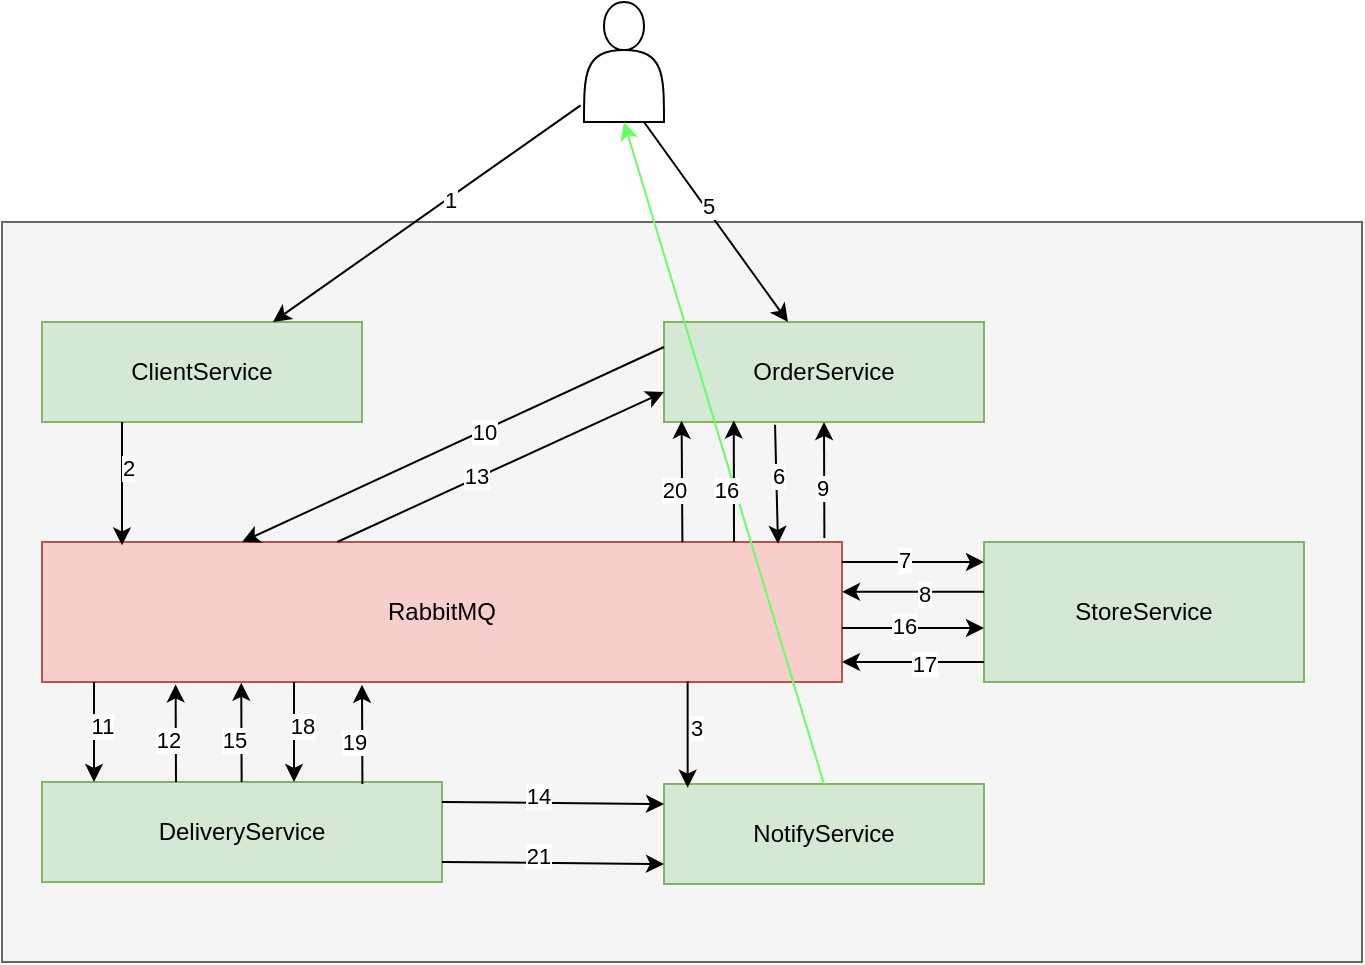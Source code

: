 <mxfile version="24.1.0" type="device">
  <diagram name="Страница — 1" id="gEmL8MGBM9VjumLxJKDo">
    <mxGraphModel dx="1369" dy="1319" grid="1" gridSize="10" guides="1" tooltips="1" connect="1" arrows="1" fold="1" page="1" pageScale="1" pageWidth="827" pageHeight="1169" math="0" shadow="0">
      <root>
        <mxCell id="0" />
        <mxCell id="1" parent="0" />
        <mxCell id="Yu23dujm9KJZ6Qv4jJrQ-13" value="" style="rounded=0;whiteSpace=wrap;html=1;fillColor=#f5f5f5;strokeColor=#666666;fontColor=#333333;" vertex="1" parent="1">
          <mxGeometry x="74" y="480" width="680" height="370" as="geometry" />
        </mxCell>
        <mxCell id="Yu23dujm9KJZ6Qv4jJrQ-1" value="OrderService" style="rounded=0;whiteSpace=wrap;html=1;fillColor=#d5e8d4;strokeColor=#82b366;" vertex="1" parent="1">
          <mxGeometry x="405" y="530" width="160" height="50" as="geometry" />
        </mxCell>
        <mxCell id="Yu23dujm9KJZ6Qv4jJrQ-2" value="" style="shape=actor;whiteSpace=wrap;html=1;" vertex="1" parent="1">
          <mxGeometry x="365" y="370" width="40" height="60" as="geometry" />
        </mxCell>
        <mxCell id="Yu23dujm9KJZ6Qv4jJrQ-5" value="ClientService" style="rounded=0;whiteSpace=wrap;html=1;fillColor=#d5e8d4;strokeColor=#82b366;" vertex="1" parent="1">
          <mxGeometry x="94" y="530" width="160" height="50" as="geometry" />
        </mxCell>
        <mxCell id="Yu23dujm9KJZ6Qv4jJrQ-6" value="StoreService" style="rounded=0;whiteSpace=wrap;html=1;fillColor=#d5e8d4;strokeColor=#82b366;" vertex="1" parent="1">
          <mxGeometry x="565" y="640" width="160" height="70" as="geometry" />
        </mxCell>
        <mxCell id="Yu23dujm9KJZ6Qv4jJrQ-7" value="Delivery&lt;span style=&quot;background-color: initial;&quot;&gt;Service&lt;/span&gt;" style="rounded=0;whiteSpace=wrap;html=1;fillColor=#d5e8d4;strokeColor=#82b366;" vertex="1" parent="1">
          <mxGeometry x="94" y="760" width="200" height="50" as="geometry" />
        </mxCell>
        <mxCell id="Yu23dujm9KJZ6Qv4jJrQ-8" value="&lt;span style=&quot;background-color: initial;&quot;&gt;NotifyService&lt;/span&gt;" style="rounded=0;whiteSpace=wrap;html=1;fillColor=#d5e8d4;strokeColor=#82b366;" vertex="1" parent="1">
          <mxGeometry x="405" y="761" width="160" height="50" as="geometry" />
        </mxCell>
        <mxCell id="Yu23dujm9KJZ6Qv4jJrQ-12" value="RabbitMQ" style="rounded=0;whiteSpace=wrap;html=1;fillColor=#f8cecc;strokeColor=#b85450;" vertex="1" parent="1">
          <mxGeometry x="94" y="640" width="400" height="70" as="geometry" />
        </mxCell>
        <mxCell id="Yu23dujm9KJZ6Qv4jJrQ-14" value="" style="endArrow=classic;html=1;rounded=0;exitX=-0.043;exitY=0.861;exitDx=0;exitDy=0;exitPerimeter=0;" edge="1" parent="1" source="Yu23dujm9KJZ6Qv4jJrQ-2" target="Yu23dujm9KJZ6Qv4jJrQ-5">
          <mxGeometry width="50" height="50" relative="1" as="geometry">
            <mxPoint x="304" y="840" as="sourcePoint" />
            <mxPoint x="354" y="790" as="targetPoint" />
          </mxGeometry>
        </mxCell>
        <mxCell id="Yu23dujm9KJZ6Qv4jJrQ-15" value="1" style="edgeLabel;html=1;align=center;verticalAlign=middle;resizable=0;points=[];fontSize=11;" vertex="1" connectable="0" parent="Yu23dujm9KJZ6Qv4jJrQ-14">
          <mxGeometry x="-0.145" y="1" relative="1" as="geometry">
            <mxPoint as="offset" />
          </mxGeometry>
        </mxCell>
        <mxCell id="Yu23dujm9KJZ6Qv4jJrQ-16" value="" style="endArrow=classic;html=1;rounded=0;exitX=0.25;exitY=1;exitDx=0;exitDy=0;entryX=0.1;entryY=0.024;entryDx=0;entryDy=0;entryPerimeter=0;" edge="1" parent="1" source="Yu23dujm9KJZ6Qv4jJrQ-5" target="Yu23dujm9KJZ6Qv4jJrQ-12">
          <mxGeometry width="50" height="50" relative="1" as="geometry">
            <mxPoint x="424" y="410" as="sourcePoint" />
            <mxPoint x="299" y="540" as="targetPoint" />
          </mxGeometry>
        </mxCell>
        <mxCell id="Yu23dujm9KJZ6Qv4jJrQ-19" value="2" style="edgeLabel;html=1;align=center;verticalAlign=middle;resizable=0;points=[];" vertex="1" connectable="0" parent="Yu23dujm9KJZ6Qv4jJrQ-16">
          <mxGeometry x="-0.265" y="3" relative="1" as="geometry">
            <mxPoint as="offset" />
          </mxGeometry>
        </mxCell>
        <mxCell id="Yu23dujm9KJZ6Qv4jJrQ-20" value="" style="endArrow=classic;html=1;rounded=0;entryX=0.074;entryY=0.037;entryDx=0;entryDy=0;entryPerimeter=0;exitX=0.807;exitY=0.994;exitDx=0;exitDy=0;exitPerimeter=0;" edge="1" parent="1" source="Yu23dujm9KJZ6Qv4jJrQ-12" target="Yu23dujm9KJZ6Qv4jJrQ-8">
          <mxGeometry width="50" height="50" relative="1" as="geometry">
            <mxPoint x="374" y="690" as="sourcePoint" />
            <mxPoint x="236" y="650" as="targetPoint" />
          </mxGeometry>
        </mxCell>
        <mxCell id="Yu23dujm9KJZ6Qv4jJrQ-22" value="3" style="edgeLabel;html=1;align=center;verticalAlign=middle;resizable=0;points=[];" vertex="1" connectable="0" parent="Yu23dujm9KJZ6Qv4jJrQ-20">
          <mxGeometry x="-0.131" y="4" relative="1" as="geometry">
            <mxPoint as="offset" />
          </mxGeometry>
        </mxCell>
        <mxCell id="Yu23dujm9KJZ6Qv4jJrQ-24" value="" style="endArrow=classic;html=1;rounded=0;exitX=0.5;exitY=0;exitDx=0;exitDy=0;entryX=0.5;entryY=1;entryDx=0;entryDy=0;strokeColor=#66FF66;" edge="1" parent="1" source="Yu23dujm9KJZ6Qv4jJrQ-8" target="Yu23dujm9KJZ6Qv4jJrQ-2">
          <mxGeometry width="50" height="50" relative="1" as="geometry">
            <mxPoint x="384" y="700" as="sourcePoint" />
            <mxPoint x="434" y="400" as="targetPoint" />
          </mxGeometry>
        </mxCell>
        <mxCell id="Yu23dujm9KJZ6Qv4jJrQ-26" value="" style="endArrow=classic;html=1;rounded=0;exitX=0.75;exitY=1;exitDx=0;exitDy=0;" edge="1" parent="1" source="Yu23dujm9KJZ6Qv4jJrQ-2" target="Yu23dujm9KJZ6Qv4jJrQ-1">
          <mxGeometry width="50" height="50" relative="1" as="geometry">
            <mxPoint x="402" y="402" as="sourcePoint" />
            <mxPoint x="294" y="540" as="targetPoint" />
          </mxGeometry>
        </mxCell>
        <mxCell id="Yu23dujm9KJZ6Qv4jJrQ-27" value="5" style="edgeLabel;html=1;align=center;verticalAlign=middle;resizable=0;points=[];fontSize=11;" vertex="1" connectable="0" parent="Yu23dujm9KJZ6Qv4jJrQ-26">
          <mxGeometry x="-0.145" y="1" relative="1" as="geometry">
            <mxPoint as="offset" />
          </mxGeometry>
        </mxCell>
        <mxCell id="Yu23dujm9KJZ6Qv4jJrQ-28" value="" style="endArrow=classic;html=1;rounded=0;exitX=0.347;exitY=1.027;exitDx=0;exitDy=0;entryX=0.92;entryY=0.013;entryDx=0;entryDy=0;entryPerimeter=0;exitPerimeter=0;" edge="1" parent="1" source="Yu23dujm9KJZ6Qv4jJrQ-1" target="Yu23dujm9KJZ6Qv4jJrQ-12">
          <mxGeometry width="50" height="50" relative="1" as="geometry">
            <mxPoint x="434" y="410" as="sourcePoint" />
            <mxPoint x="485" y="540" as="targetPoint" />
          </mxGeometry>
        </mxCell>
        <mxCell id="Yu23dujm9KJZ6Qv4jJrQ-29" value="6" style="edgeLabel;html=1;align=center;verticalAlign=middle;resizable=0;points=[];fontSize=11;" vertex="1" connectable="0" parent="Yu23dujm9KJZ6Qv4jJrQ-28">
          <mxGeometry x="-0.145" y="1" relative="1" as="geometry">
            <mxPoint as="offset" />
          </mxGeometry>
        </mxCell>
        <mxCell id="Yu23dujm9KJZ6Qv4jJrQ-30" value="" style="endArrow=classic;html=1;rounded=0;exitX=1;exitY=0.25;exitDx=0;exitDy=0;entryX=0;entryY=0.25;entryDx=0;entryDy=0;" edge="1" parent="1">
          <mxGeometry width="50" height="50" relative="1" as="geometry">
            <mxPoint x="494" y="650" as="sourcePoint" />
            <mxPoint x="565" y="650" as="targetPoint" />
          </mxGeometry>
        </mxCell>
        <mxCell id="Yu23dujm9KJZ6Qv4jJrQ-31" value="7" style="edgeLabel;html=1;align=center;verticalAlign=middle;resizable=0;points=[];fontSize=11;" vertex="1" connectable="0" parent="Yu23dujm9KJZ6Qv4jJrQ-30">
          <mxGeometry x="-0.145" y="1" relative="1" as="geometry">
            <mxPoint as="offset" />
          </mxGeometry>
        </mxCell>
        <mxCell id="Yu23dujm9KJZ6Qv4jJrQ-32" value="" style="endArrow=classic;html=1;rounded=0;exitX=0;exitY=0.75;exitDx=0;exitDy=0;entryX=1;entryY=0.75;entryDx=0;entryDy=0;" edge="1" parent="1">
          <mxGeometry width="50" height="50" relative="1" as="geometry">
            <mxPoint x="565" y="664.89" as="sourcePoint" />
            <mxPoint x="494" y="664.89" as="targetPoint" />
          </mxGeometry>
        </mxCell>
        <mxCell id="Yu23dujm9KJZ6Qv4jJrQ-33" value="8" style="edgeLabel;html=1;align=center;verticalAlign=middle;resizable=0;points=[];fontSize=11;" vertex="1" connectable="0" parent="Yu23dujm9KJZ6Qv4jJrQ-32">
          <mxGeometry x="-0.145" y="1" relative="1" as="geometry">
            <mxPoint as="offset" />
          </mxGeometry>
        </mxCell>
        <mxCell id="Yu23dujm9KJZ6Qv4jJrQ-34" value="" style="endArrow=classic;html=1;rounded=0;entryX=0.5;entryY=1;entryDx=0;entryDy=0;exitX=0.978;exitY=-0.028;exitDx=0;exitDy=0;exitPerimeter=0;" edge="1" parent="1" source="Yu23dujm9KJZ6Qv4jJrQ-12" target="Yu23dujm9KJZ6Qv4jJrQ-1">
          <mxGeometry width="50" height="50" relative="1" as="geometry">
            <mxPoint x="425" y="588" as="sourcePoint" />
            <mxPoint x="377" y="651" as="targetPoint" />
          </mxGeometry>
        </mxCell>
        <mxCell id="Yu23dujm9KJZ6Qv4jJrQ-35" value="9" style="edgeLabel;html=1;align=center;verticalAlign=middle;resizable=0;points=[];fontSize=11;" vertex="1" connectable="0" parent="Yu23dujm9KJZ6Qv4jJrQ-34">
          <mxGeometry x="-0.145" y="1" relative="1" as="geometry">
            <mxPoint as="offset" />
          </mxGeometry>
        </mxCell>
        <mxCell id="Yu23dujm9KJZ6Qv4jJrQ-36" value="" style="endArrow=classic;html=1;rounded=0;exitX=0;exitY=0.25;exitDx=0;exitDy=0;entryX=0.25;entryY=0;entryDx=0;entryDy=0;" edge="1" parent="1" source="Yu23dujm9KJZ6Qv4jJrQ-1" target="Yu23dujm9KJZ6Qv4jJrQ-12">
          <mxGeometry width="50" height="50" relative="1" as="geometry">
            <mxPoint x="425" y="588" as="sourcePoint" />
            <mxPoint x="377" y="651" as="targetPoint" />
          </mxGeometry>
        </mxCell>
        <mxCell id="Yu23dujm9KJZ6Qv4jJrQ-37" value="10" style="edgeLabel;html=1;align=center;verticalAlign=middle;resizable=0;points=[];fontSize=11;" vertex="1" connectable="0" parent="Yu23dujm9KJZ6Qv4jJrQ-36">
          <mxGeometry x="-0.145" y="1" relative="1" as="geometry">
            <mxPoint as="offset" />
          </mxGeometry>
        </mxCell>
        <mxCell id="Yu23dujm9KJZ6Qv4jJrQ-38" value="" style="endArrow=classic;html=1;rounded=0;entryX=0.5;entryY=0;entryDx=0;entryDy=0;exitX=0.25;exitY=1;exitDx=0;exitDy=0;" edge="1" parent="1">
          <mxGeometry width="50" height="50" relative="1" as="geometry">
            <mxPoint x="120" y="710" as="sourcePoint" />
            <mxPoint x="120" y="760" as="targetPoint" />
          </mxGeometry>
        </mxCell>
        <mxCell id="Yu23dujm9KJZ6Qv4jJrQ-39" value="11" style="edgeLabel;html=1;align=center;verticalAlign=middle;resizable=0;points=[];" vertex="1" connectable="0" parent="Yu23dujm9KJZ6Qv4jJrQ-38">
          <mxGeometry x="-0.131" y="4" relative="1" as="geometry">
            <mxPoint as="offset" />
          </mxGeometry>
        </mxCell>
        <mxCell id="Yu23dujm9KJZ6Qv4jJrQ-40" value="" style="endArrow=classic;html=1;rounded=0;entryX=0.352;entryY=1.017;entryDx=0;entryDy=0;entryPerimeter=0;exitX=0.705;exitY=0;exitDx=0;exitDy=0;exitPerimeter=0;" edge="1" parent="1">
          <mxGeometry width="50" height="50" relative="1" as="geometry">
            <mxPoint x="161" y="760" as="sourcePoint" />
            <mxPoint x="160.8" y="711.19" as="targetPoint" />
          </mxGeometry>
        </mxCell>
        <mxCell id="Yu23dujm9KJZ6Qv4jJrQ-41" value="12" style="edgeLabel;html=1;align=center;verticalAlign=middle;resizable=0;points=[];" vertex="1" connectable="0" parent="Yu23dujm9KJZ6Qv4jJrQ-40">
          <mxGeometry x="-0.131" y="4" relative="1" as="geometry">
            <mxPoint as="offset" />
          </mxGeometry>
        </mxCell>
        <mxCell id="Yu23dujm9KJZ6Qv4jJrQ-42" value="" style="endArrow=classic;html=1;rounded=0;entryX=0;entryY=0.7;entryDx=0;entryDy=0;entryPerimeter=0;exitX=0.369;exitY=0;exitDx=0;exitDy=0;exitPerimeter=0;" edge="1" parent="1" source="Yu23dujm9KJZ6Qv4jJrQ-12" target="Yu23dujm9KJZ6Qv4jJrQ-1">
          <mxGeometry width="50" height="50" relative="1" as="geometry">
            <mxPoint x="415" y="553" as="sourcePoint" />
            <mxPoint x="289" y="650" as="targetPoint" />
          </mxGeometry>
        </mxCell>
        <mxCell id="Yu23dujm9KJZ6Qv4jJrQ-43" value="13" style="edgeLabel;html=1;align=center;verticalAlign=middle;resizable=0;points=[];fontSize=11;" vertex="1" connectable="0" parent="Yu23dujm9KJZ6Qv4jJrQ-42">
          <mxGeometry x="-0.145" y="1" relative="1" as="geometry">
            <mxPoint as="offset" />
          </mxGeometry>
        </mxCell>
        <mxCell id="Yu23dujm9KJZ6Qv4jJrQ-44" value="" style="endArrow=classic;html=1;rounded=0;entryX=0;entryY=0.5;entryDx=0;entryDy=0;exitX=1;exitY=0.5;exitDx=0;exitDy=0;" edge="1" parent="1">
          <mxGeometry width="50" height="50" relative="1" as="geometry">
            <mxPoint x="294" y="770" as="sourcePoint" />
            <mxPoint x="405" y="771.0" as="targetPoint" />
          </mxGeometry>
        </mxCell>
        <mxCell id="Yu23dujm9KJZ6Qv4jJrQ-45" value="14" style="edgeLabel;html=1;align=center;verticalAlign=middle;resizable=0;points=[];" vertex="1" connectable="0" parent="Yu23dujm9KJZ6Qv4jJrQ-44">
          <mxGeometry x="-0.131" y="4" relative="1" as="geometry">
            <mxPoint as="offset" />
          </mxGeometry>
        </mxCell>
        <mxCell id="Yu23dujm9KJZ6Qv4jJrQ-48" value="" style="endArrow=classic;html=1;rounded=0;exitX=0.901;exitY=0.01;exitDx=0;exitDy=0;exitPerimeter=0;entryX=0.45;entryY=1.013;entryDx=0;entryDy=0;entryPerimeter=0;" edge="1" parent="1">
          <mxGeometry width="50" height="50" relative="1" as="geometry">
            <mxPoint x="193.82" y="760" as="sourcePoint" />
            <mxPoint x="193.62" y="710.41" as="targetPoint" />
          </mxGeometry>
        </mxCell>
        <mxCell id="Yu23dujm9KJZ6Qv4jJrQ-49" value="15" style="edgeLabel;html=1;align=center;verticalAlign=middle;resizable=0;points=[];" vertex="1" connectable="0" parent="Yu23dujm9KJZ6Qv4jJrQ-48">
          <mxGeometry x="-0.131" y="4" relative="1" as="geometry">
            <mxPoint as="offset" />
          </mxGeometry>
        </mxCell>
        <mxCell id="Yu23dujm9KJZ6Qv4jJrQ-50" value="" style="endArrow=classic;html=1;rounded=0;entryX=0.352;entryY=1.017;entryDx=0;entryDy=0;entryPerimeter=0;exitX=0.826;exitY=0.009;exitDx=0;exitDy=0;exitPerimeter=0;" edge="1" parent="1">
          <mxGeometry width="50" height="50" relative="1" as="geometry">
            <mxPoint x="414.2" y="640" as="sourcePoint" />
            <mxPoint x="413.8" y="579.37" as="targetPoint" />
          </mxGeometry>
        </mxCell>
        <mxCell id="Yu23dujm9KJZ6Qv4jJrQ-51" value="20" style="edgeLabel;html=1;align=center;verticalAlign=middle;resizable=0;points=[];" vertex="1" connectable="0" parent="Yu23dujm9KJZ6Qv4jJrQ-50">
          <mxGeometry x="-0.131" y="4" relative="1" as="geometry">
            <mxPoint as="offset" />
          </mxGeometry>
        </mxCell>
        <mxCell id="Yu23dujm9KJZ6Qv4jJrQ-56" value="" style="endArrow=classic;html=1;rounded=0;exitX=1;exitY=0.25;exitDx=0;exitDy=0;entryX=0;entryY=0.25;entryDx=0;entryDy=0;" edge="1" parent="1">
          <mxGeometry width="50" height="50" relative="1" as="geometry">
            <mxPoint x="494" y="683" as="sourcePoint" />
            <mxPoint x="565" y="683" as="targetPoint" />
          </mxGeometry>
        </mxCell>
        <mxCell id="Yu23dujm9KJZ6Qv4jJrQ-57" value="16" style="edgeLabel;html=1;align=center;verticalAlign=middle;resizable=0;points=[];fontSize=11;" vertex="1" connectable="0" parent="Yu23dujm9KJZ6Qv4jJrQ-56">
          <mxGeometry x="-0.145" y="1" relative="1" as="geometry">
            <mxPoint as="offset" />
          </mxGeometry>
        </mxCell>
        <mxCell id="Yu23dujm9KJZ6Qv4jJrQ-59" value="" style="endArrow=classic;html=1;rounded=0;exitX=0;exitY=0.75;exitDx=0;exitDy=0;entryX=1;entryY=0.75;entryDx=0;entryDy=0;" edge="1" parent="1">
          <mxGeometry width="50" height="50" relative="1" as="geometry">
            <mxPoint x="565" y="700" as="sourcePoint" />
            <mxPoint x="494" y="700" as="targetPoint" />
          </mxGeometry>
        </mxCell>
        <mxCell id="Yu23dujm9KJZ6Qv4jJrQ-60" value="17" style="edgeLabel;html=1;align=center;verticalAlign=middle;resizable=0;points=[];fontSize=11;" vertex="1" connectable="0" parent="Yu23dujm9KJZ6Qv4jJrQ-59">
          <mxGeometry x="-0.145" y="1" relative="1" as="geometry">
            <mxPoint as="offset" />
          </mxGeometry>
        </mxCell>
        <mxCell id="Yu23dujm9KJZ6Qv4jJrQ-61" value="" style="endArrow=classic;html=1;rounded=0;entryX=0.5;entryY=0;entryDx=0;entryDy=0;exitX=0.25;exitY=1;exitDx=0;exitDy=0;" edge="1" parent="1">
          <mxGeometry width="50" height="50" relative="1" as="geometry">
            <mxPoint x="220" y="710" as="sourcePoint" />
            <mxPoint x="220" y="760" as="targetPoint" />
          </mxGeometry>
        </mxCell>
        <mxCell id="Yu23dujm9KJZ6Qv4jJrQ-62" value="18" style="edgeLabel;html=1;align=center;verticalAlign=middle;resizable=0;points=[];" vertex="1" connectable="0" parent="Yu23dujm9KJZ6Qv4jJrQ-61">
          <mxGeometry x="-0.131" y="4" relative="1" as="geometry">
            <mxPoint as="offset" />
          </mxGeometry>
        </mxCell>
        <mxCell id="Yu23dujm9KJZ6Qv4jJrQ-63" value="" style="endArrow=classic;html=1;rounded=0;exitX=0.901;exitY=0.01;exitDx=0;exitDy=0;exitPerimeter=0;entryX=0.45;entryY=1.013;entryDx=0;entryDy=0;entryPerimeter=0;" edge="1" parent="1">
          <mxGeometry width="50" height="50" relative="1" as="geometry">
            <mxPoint x="254.2" y="761" as="sourcePoint" />
            <mxPoint x="254" y="711.41" as="targetPoint" />
          </mxGeometry>
        </mxCell>
        <mxCell id="Yu23dujm9KJZ6Qv4jJrQ-64" value="19" style="edgeLabel;html=1;align=center;verticalAlign=middle;resizable=0;points=[];" vertex="1" connectable="0" parent="Yu23dujm9KJZ6Qv4jJrQ-63">
          <mxGeometry x="-0.131" y="4" relative="1" as="geometry">
            <mxPoint as="offset" />
          </mxGeometry>
        </mxCell>
        <mxCell id="Yu23dujm9KJZ6Qv4jJrQ-65" value="" style="endArrow=classic;html=1;rounded=0;exitX=0.826;exitY=0.009;exitDx=0;exitDy=0;exitPerimeter=0;entryX=0.218;entryY=0.985;entryDx=0;entryDy=0;entryPerimeter=0;" edge="1" parent="1" target="Yu23dujm9KJZ6Qv4jJrQ-1">
          <mxGeometry width="50" height="50" relative="1" as="geometry">
            <mxPoint x="440" y="640" as="sourcePoint" />
            <mxPoint x="440" y="580" as="targetPoint" />
          </mxGeometry>
        </mxCell>
        <mxCell id="Yu23dujm9KJZ6Qv4jJrQ-66" value="16" style="edgeLabel;html=1;align=center;verticalAlign=middle;resizable=0;points=[];" vertex="1" connectable="0" parent="Yu23dujm9KJZ6Qv4jJrQ-65">
          <mxGeometry x="-0.131" y="4" relative="1" as="geometry">
            <mxPoint as="offset" />
          </mxGeometry>
        </mxCell>
        <mxCell id="Yu23dujm9KJZ6Qv4jJrQ-67" value="" style="endArrow=classic;html=1;rounded=0;entryX=0;entryY=0.5;entryDx=0;entryDy=0;exitX=1;exitY=0.5;exitDx=0;exitDy=0;" edge="1" parent="1">
          <mxGeometry width="50" height="50" relative="1" as="geometry">
            <mxPoint x="294" y="800" as="sourcePoint" />
            <mxPoint x="405" y="801.0" as="targetPoint" />
          </mxGeometry>
        </mxCell>
        <mxCell id="Yu23dujm9KJZ6Qv4jJrQ-68" value="21" style="edgeLabel;html=1;align=center;verticalAlign=middle;resizable=0;points=[];" vertex="1" connectable="0" parent="Yu23dujm9KJZ6Qv4jJrQ-67">
          <mxGeometry x="-0.131" y="4" relative="1" as="geometry">
            <mxPoint as="offset" />
          </mxGeometry>
        </mxCell>
      </root>
    </mxGraphModel>
  </diagram>
</mxfile>
